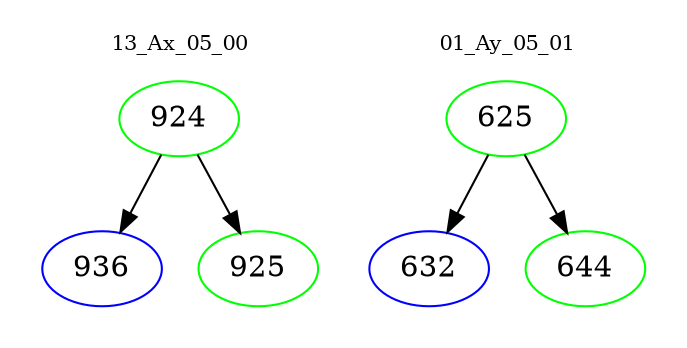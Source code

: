 digraph{
subgraph cluster_0 {
color = white
label = "13_Ax_05_00";
fontsize=10;
T0_924 [label="924", color="green"]
T0_924 -> T0_936 [color="black"]
T0_936 [label="936", color="blue"]
T0_924 -> T0_925 [color="black"]
T0_925 [label="925", color="green"]
}
subgraph cluster_1 {
color = white
label = "01_Ay_05_01";
fontsize=10;
T1_625 [label="625", color="green"]
T1_625 -> T1_632 [color="black"]
T1_632 [label="632", color="blue"]
T1_625 -> T1_644 [color="black"]
T1_644 [label="644", color="green"]
}
}
